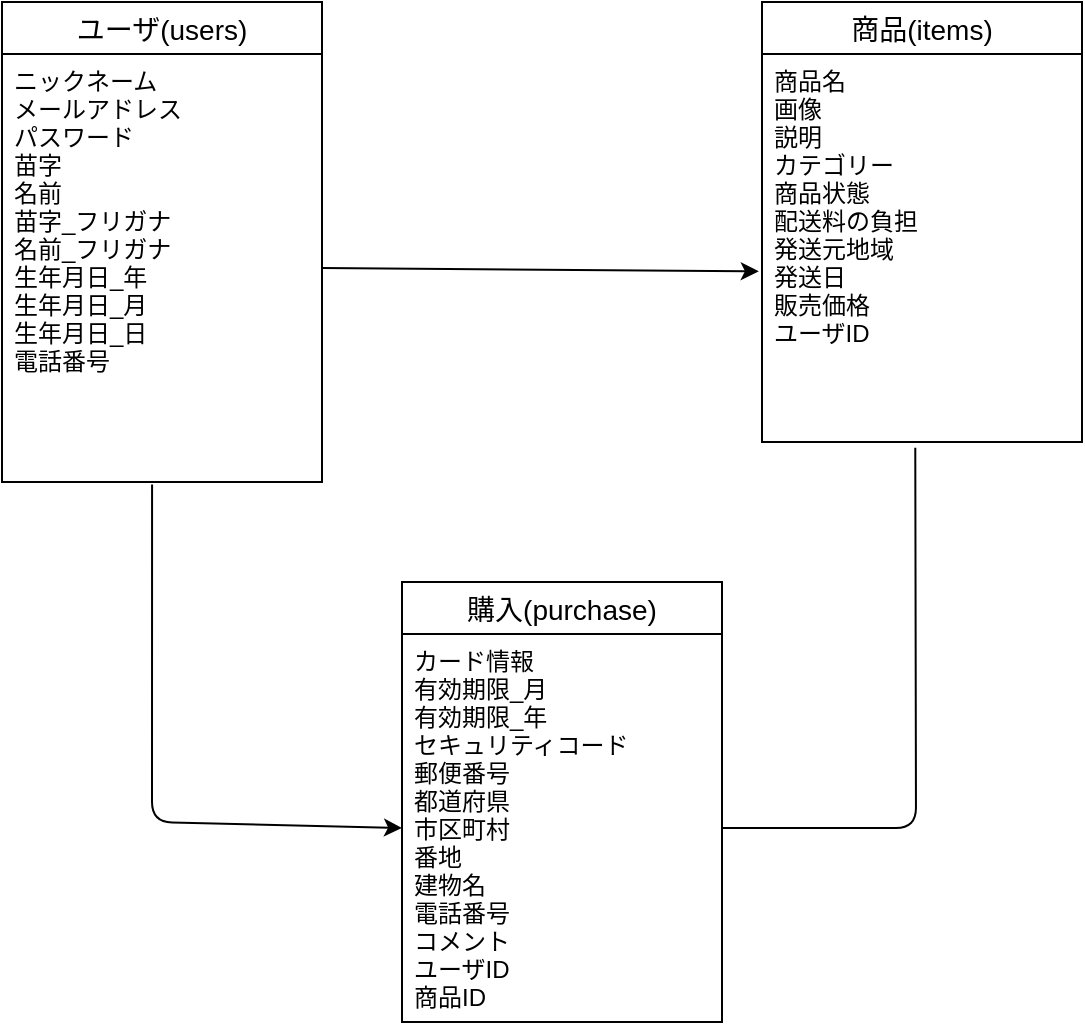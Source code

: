 <mxfile version="14.2.4" type="embed">
    <diagram id="UcD7iLOyZ_TbkZC0uQO4" name="ページ1">
        <mxGraphModel dx="364" dy="1743" grid="1" gridSize="10" guides="1" tooltips="1" connect="1" arrows="1" fold="1" page="1" pageScale="1" pageWidth="827" pageHeight="1169" math="0" shadow="0">
            <root>
                <mxCell id="0"/>
                <mxCell id="1" parent="0"/>
                <mxCell id="2" value="ユーザ(users)" style="swimlane;fontStyle=0;childLayout=stackLayout;horizontal=1;startSize=26;horizontalStack=0;resizeParent=1;resizeParentMax=0;resizeLast=0;collapsible=1;marginBottom=0;align=center;fontSize=14;" vertex="1" parent="1">
                    <mxGeometry x="150" y="-570" width="160" height="240" as="geometry">
                        <mxRectangle x="20" y="-270" width="50" height="26" as="alternateBounds"/>
                    </mxGeometry>
                </mxCell>
                <mxCell id="3" value="ニックネーム&#10;メールアドレス&#10;パスワード&#10;苗字&#10;名前&#10;苗字_フリガナ&#10;名前_フリガナ&#10;生年月日_年&#10;生年月日_月&#10;生年月日_日&#10;電話番号 " style="text;strokeColor=none;fillColor=none;spacingLeft=4;spacingRight=4;overflow=hidden;rotatable=0;points=[[0,0.5],[1,0.5]];portConstraint=eastwest;fontSize=12;" vertex="1" parent="2">
                    <mxGeometry y="26" width="160" height="214" as="geometry"/>
                </mxCell>
                <mxCell id="6" value="商品(items)" style="swimlane;fontStyle=0;childLayout=stackLayout;horizontal=1;startSize=26;horizontalStack=0;resizeParent=1;resizeParentMax=0;resizeLast=0;collapsible=1;marginBottom=0;align=center;fontSize=14;" vertex="1" parent="1">
                    <mxGeometry x="530" y="-570" width="160" height="220" as="geometry"/>
                </mxCell>
                <mxCell id="7" value="商品名&#10;画像&#10;説明&#10;カテゴリー&#10;商品状態&#10;配送料の負担&#10;発送元地域&#10;発送日&#10;販売価格&#10;ユーザID" style="text;strokeColor=none;fillColor=none;spacingLeft=4;spacingRight=4;overflow=hidden;rotatable=0;points=[[0,0.5],[1,0.5]];portConstraint=eastwest;fontSize=12;" vertex="1" parent="6">
                    <mxGeometry y="26" width="160" height="194" as="geometry"/>
                </mxCell>
                <mxCell id="22" value="購入(purchase)" style="swimlane;fontStyle=0;childLayout=stackLayout;horizontal=1;startSize=26;horizontalStack=0;resizeParent=1;resizeParentMax=0;resizeLast=0;collapsible=1;marginBottom=0;align=center;fontSize=14;" vertex="1" parent="1">
                    <mxGeometry x="350" y="-280" width="160" height="220" as="geometry"/>
                </mxCell>
                <mxCell id="23" value="カード情報&#10;有効期限_月&#10;有効期限_年&#10;セキュリティコード&#10;郵便番号&#10;都道府県&#10;市区町村&#10;番地&#10;建物名&#10;電話番号&#10;コメント&#10;ユーザID&#10;商品ID" style="text;strokeColor=none;fillColor=none;spacingLeft=4;spacingRight=4;overflow=hidden;rotatable=0;points=[[0,0.5],[1,0.5]];portConstraint=eastwest;fontSize=12;" vertex="1" parent="22">
                    <mxGeometry y="26" width="160" height="194" as="geometry"/>
                </mxCell>
                <mxCell id="31" value="" style="endArrow=classic;html=1;exitX=0.469;exitY=1.006;exitDx=0;exitDy=0;exitPerimeter=0;entryX=0;entryY=0.5;entryDx=0;entryDy=0;" edge="1" parent="1" source="3" target="23">
                    <mxGeometry width="50" height="50" relative="1" as="geometry">
                        <mxPoint x="340" y="20" as="sourcePoint"/>
                        <mxPoint x="390" y="-30" as="targetPoint"/>
                        <Array as="points">
                            <mxPoint x="225" y="-160"/>
                        </Array>
                    </mxGeometry>
                </mxCell>
                <mxCell id="34" value="" style="endArrow=classic;html=1;exitX=1;exitY=0.5;exitDx=0;exitDy=0;entryX=-0.01;entryY=0.56;entryDx=0;entryDy=0;entryPerimeter=0;" edge="1" parent="1" source="3" target="7">
                    <mxGeometry width="50" height="50" relative="1" as="geometry">
                        <mxPoint x="340" y="-260" as="sourcePoint"/>
                        <mxPoint x="390" y="-310" as="targetPoint"/>
                    </mxGeometry>
                </mxCell>
                <mxCell id="35" value="" style="endArrow=none;html=1;entryX=0.479;entryY=1.015;entryDx=0;entryDy=0;entryPerimeter=0;exitX=1;exitY=0.5;exitDx=0;exitDy=0;" edge="1" parent="1" source="23" target="7">
                    <mxGeometry width="50" height="50" relative="1" as="geometry">
                        <mxPoint x="340" y="-260" as="sourcePoint"/>
                        <mxPoint x="390" y="-310" as="targetPoint"/>
                        <Array as="points">
                            <mxPoint x="607" y="-157"/>
                        </Array>
                    </mxGeometry>
                </mxCell>
            </root>
        </mxGraphModel>
    </diagram>
</mxfile>